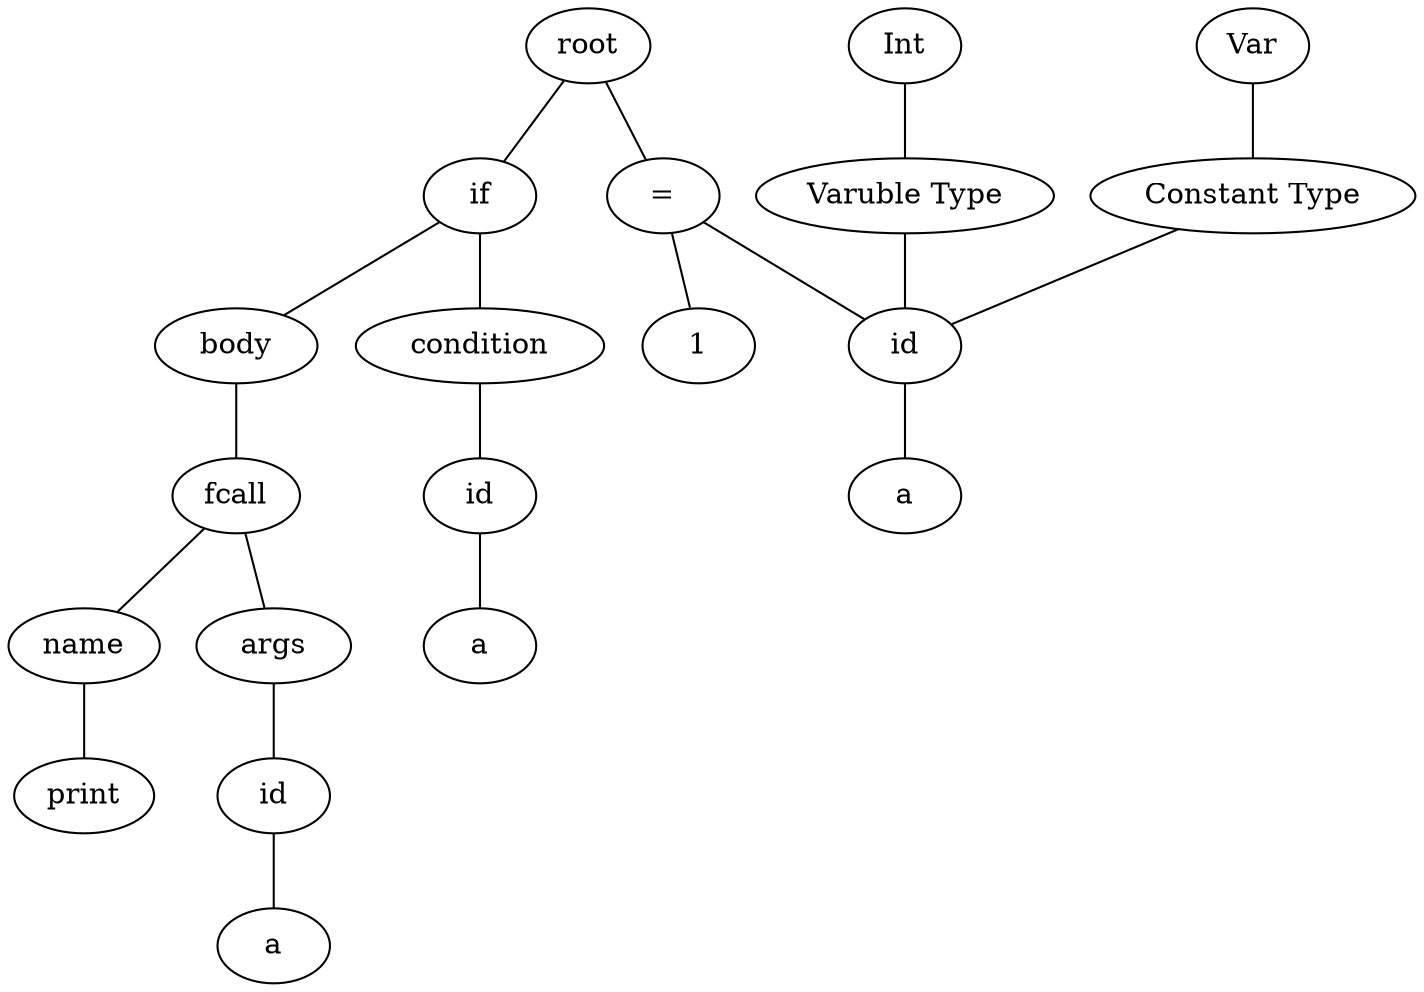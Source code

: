 graph graphname {
root;
assign0[label = "="];
root--assign0;
expr0[label = "id"];
assign0--expr0;
type0[label = "Varuble Type"];
type0--expr0;
type1[label = "Int"];
type1--type0;
consttype0[label = "Constant Type"];
consttype0--expr0;
consttype1[label = "Var"];
consttype1--consttype0;
expr1[label = "a"];
expr0--expr1;
expr2[label = "1"];
assign0--expr2;
if0[label = "if"];
root--if0;if0condition[label = " condition "];
if0 -- if0condition;
expr3[label = "id"];
if0condition--expr3;
expr4[label = "a"];
expr3--expr4;
if0body[label = " body "];
if0 -- if0body;
expr5[label = "fcall"];
if0body--expr5;
expr5name[label = "name"];
expr6[label = "print"];
expr5name--expr6;
expr5--expr5name;
expr5args[label = " args "];
expr5 -- expr5args;
expr7[label = "id"];
expr5args--expr7;
expr8[label = "a"];
expr7--expr8;
}
